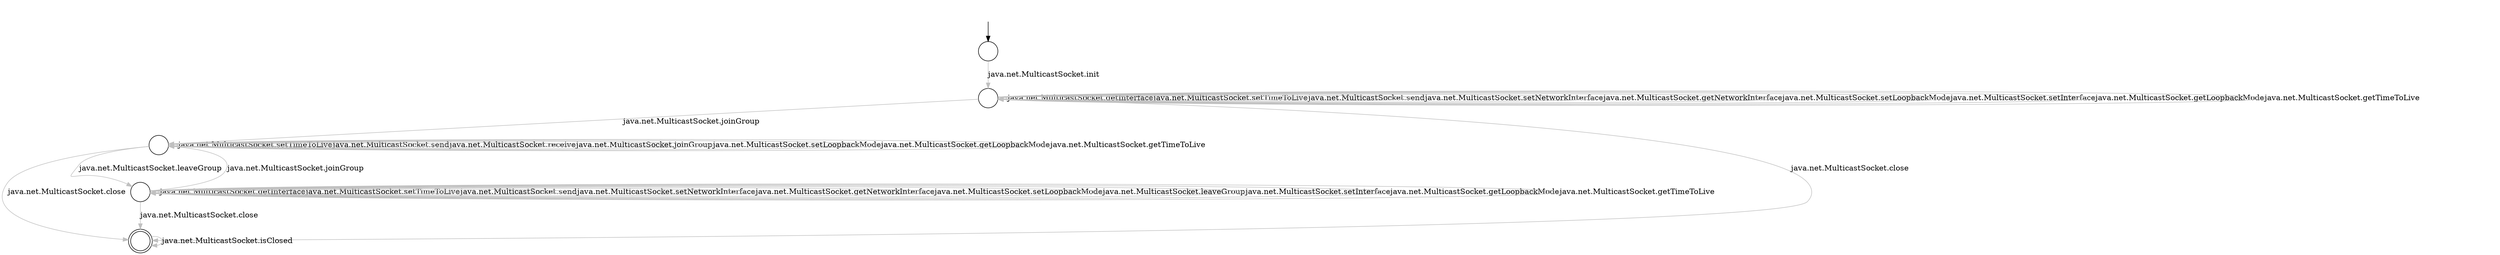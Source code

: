 digraph Automaton {
  0 [shape=circle,label=""];
  0 -> 0 [label="java.net.MulticastSocket.getInterface",style="setlinewidth(1)",color=gray]
  0 -> 0 [label="java.net.MulticastSocket.setTimeToLive",style="setlinewidth(1)",color=gray]
  0 -> 0 [label="java.net.MulticastSocket.send",style="setlinewidth(1)",color=gray]
  0 -> 0 [label="java.net.MulticastSocket.setNetworkInterface",style="setlinewidth(1)",color=gray]
  0 -> 0 [label="java.net.MulticastSocket.getNetworkInterface",style="setlinewidth(1)",color=gray]
  0 -> 4 [label="java.net.MulticastSocket.joinGroup",style="setlinewidth(1)",color=gray]
  0 -> 0 [label="java.net.MulticastSocket.setLoopbackMode",style="setlinewidth(1)",color=gray]
  0 -> 0 [label="java.net.MulticastSocket.setInterface",style="setlinewidth(1)",color=gray]
  0 -> 0 [label="java.net.MulticastSocket.getLoopbackMode",style="setlinewidth(1)",color=gray]
  0 -> 0 [label="java.net.MulticastSocket.getTimeToLive",style="setlinewidth(1)",color=gray]
  0 -> 3 [label="java.net.MulticastSocket.close",style="setlinewidth(1)",color=gray]
  1 [shape=circle,label=""];
  1 -> 1 [label="java.net.MulticastSocket.getInterface",style="setlinewidth(1)",color=gray]
  1 -> 1 [label="java.net.MulticastSocket.setTimeToLive",style="setlinewidth(1)",color=gray]
  1 -> 1 [label="java.net.MulticastSocket.send",style="setlinewidth(1)",color=gray]
  1 -> 1 [label="java.net.MulticastSocket.setNetworkInterface",style="setlinewidth(1)",color=gray]
  1 -> 1 [label="java.net.MulticastSocket.getNetworkInterface",style="setlinewidth(1)",color=gray]
  1 -> 4 [label="java.net.MulticastSocket.joinGroup",style="setlinewidth(1)",color=gray]
  1 -> 1 [label="java.net.MulticastSocket.setLoopbackMode",style="setlinewidth(1)",color=gray]
  1 -> 1 [label="java.net.MulticastSocket.leaveGroup",style="setlinewidth(1)",color=gray]
  1 -> 1 [label="java.net.MulticastSocket.setInterface",style="setlinewidth(1)",color=gray]
  1 -> 1 [label="java.net.MulticastSocket.getLoopbackMode",style="setlinewidth(1)",color=gray]
  1 -> 1 [label="java.net.MulticastSocket.getTimeToLive",style="setlinewidth(1)",color=gray]
  1 -> 3 [label="java.net.MulticastSocket.close",style="setlinewidth(1)",color=gray]
  2 [shape=circle,label=""];
  initial [shape=plaintext,label=""];
  initial -> 2
  2 -> 0 [label="java.net.MulticastSocket.init",style="setlinewidth(1)",color=gray]
  3 [shape=doublecircle,label=""];
  3 -> 3 [label="java.net.MulticastSocket.isClosed",style="setlinewidth(1)",color=gray]
  4 [shape=circle,label=""];
  4 -> 4 [label="java.net.MulticastSocket.setTimeToLive",style="setlinewidth(1)",color=gray]
  4 -> 4 [label="java.net.MulticastSocket.send",style="setlinewidth(1)",color=gray]
  4 -> 4 [label="java.net.MulticastSocket.receive",style="setlinewidth(1)",color=gray]
  4 -> 4 [label="java.net.MulticastSocket.joinGroup",style="setlinewidth(1)",color=gray]
  4 -> 4 [label="java.net.MulticastSocket.setLoopbackMode",style="setlinewidth(1)",color=gray]
  4 -> 1 [label="java.net.MulticastSocket.leaveGroup",style="setlinewidth(1)",color=gray]
  4 -> 4 [label="java.net.MulticastSocket.getLoopbackMode",style="setlinewidth(1)",color=gray]
  4 -> 4 [label="java.net.MulticastSocket.getTimeToLive",style="setlinewidth(1)",color=gray]
  4 -> 3 [label="java.net.MulticastSocket.close",style="setlinewidth(1)",color=gray]
}
